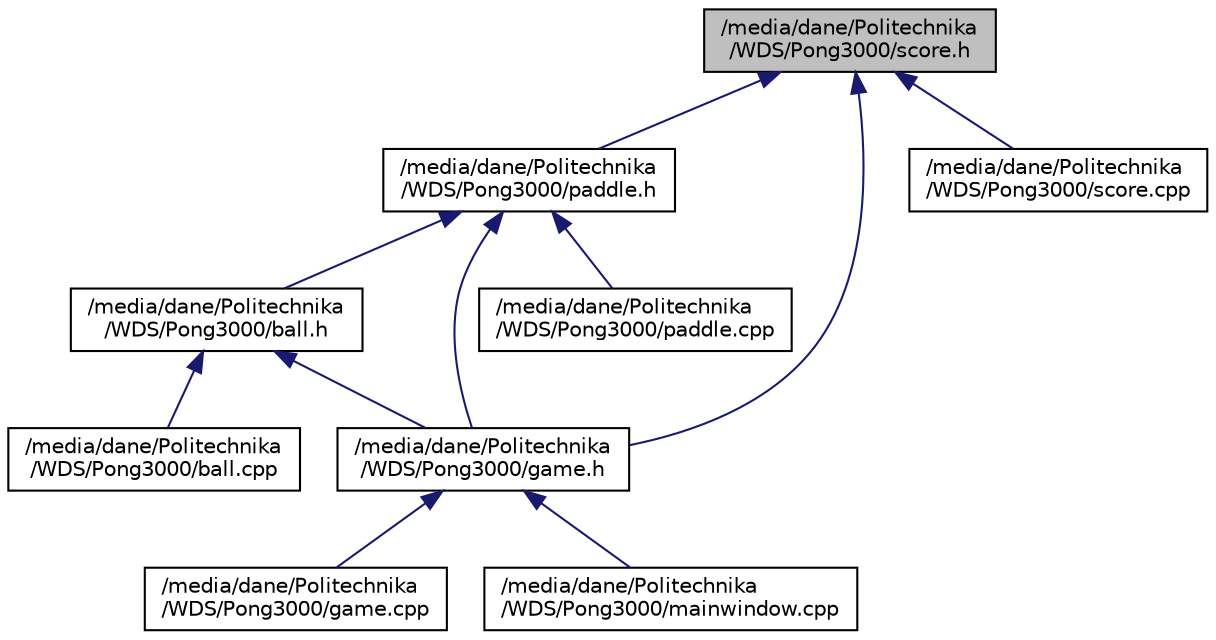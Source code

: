 digraph "/media/dane/Politechnika/WDS/Pong3000/score.h"
{
 // LATEX_PDF_SIZE
  edge [fontname="Helvetica",fontsize="10",labelfontname="Helvetica",labelfontsize="10"];
  node [fontname="Helvetica",fontsize="10",shape=record];
  Node1 [label="/media/dane/Politechnika\l/WDS/Pong3000/score.h",height=0.2,width=0.4,color="black", fillcolor="grey75", style="filled", fontcolor="black",tooltip=" "];
  Node1 -> Node2 [dir="back",color="midnightblue",fontsize="10",style="solid",fontname="Helvetica"];
  Node2 [label="/media/dane/Politechnika\l/WDS/Pong3000/paddle.h",height=0.2,width=0.4,color="black", fillcolor="white", style="filled",URL="$paddle_8h.html",tooltip=" "];
  Node2 -> Node3 [dir="back",color="midnightblue",fontsize="10",style="solid",fontname="Helvetica"];
  Node3 [label="/media/dane/Politechnika\l/WDS/Pong3000/ball.h",height=0.2,width=0.4,color="black", fillcolor="white", style="filled",URL="$ball_8h.html",tooltip=" "];
  Node3 -> Node4 [dir="back",color="midnightblue",fontsize="10",style="solid",fontname="Helvetica"];
  Node4 [label="/media/dane/Politechnika\l/WDS/Pong3000/ball.cpp",height=0.2,width=0.4,color="black", fillcolor="white", style="filled",URL="$ball_8cpp.html",tooltip=" "];
  Node3 -> Node5 [dir="back",color="midnightblue",fontsize="10",style="solid",fontname="Helvetica"];
  Node5 [label="/media/dane/Politechnika\l/WDS/Pong3000/game.h",height=0.2,width=0.4,color="black", fillcolor="white", style="filled",URL="$game_8h.html",tooltip=" "];
  Node5 -> Node6 [dir="back",color="midnightblue",fontsize="10",style="solid",fontname="Helvetica"];
  Node6 [label="/media/dane/Politechnika\l/WDS/Pong3000/game.cpp",height=0.2,width=0.4,color="black", fillcolor="white", style="filled",URL="$game_8cpp.html",tooltip=" "];
  Node5 -> Node7 [dir="back",color="midnightblue",fontsize="10",style="solid",fontname="Helvetica"];
  Node7 [label="/media/dane/Politechnika\l/WDS/Pong3000/mainwindow.cpp",height=0.2,width=0.4,color="black", fillcolor="white", style="filled",URL="$mainwindow_8cpp.html",tooltip=" "];
  Node2 -> Node5 [dir="back",color="midnightblue",fontsize="10",style="solid",fontname="Helvetica"];
  Node2 -> Node8 [dir="back",color="midnightblue",fontsize="10",style="solid",fontname="Helvetica"];
  Node8 [label="/media/dane/Politechnika\l/WDS/Pong3000/paddle.cpp",height=0.2,width=0.4,color="black", fillcolor="white", style="filled",URL="$paddle_8cpp.html",tooltip=" "];
  Node1 -> Node5 [dir="back",color="midnightblue",fontsize="10",style="solid",fontname="Helvetica"];
  Node1 -> Node9 [dir="back",color="midnightblue",fontsize="10",style="solid",fontname="Helvetica"];
  Node9 [label="/media/dane/Politechnika\l/WDS/Pong3000/score.cpp",height=0.2,width=0.4,color="black", fillcolor="white", style="filled",URL="$score_8cpp.html",tooltip=" "];
}
